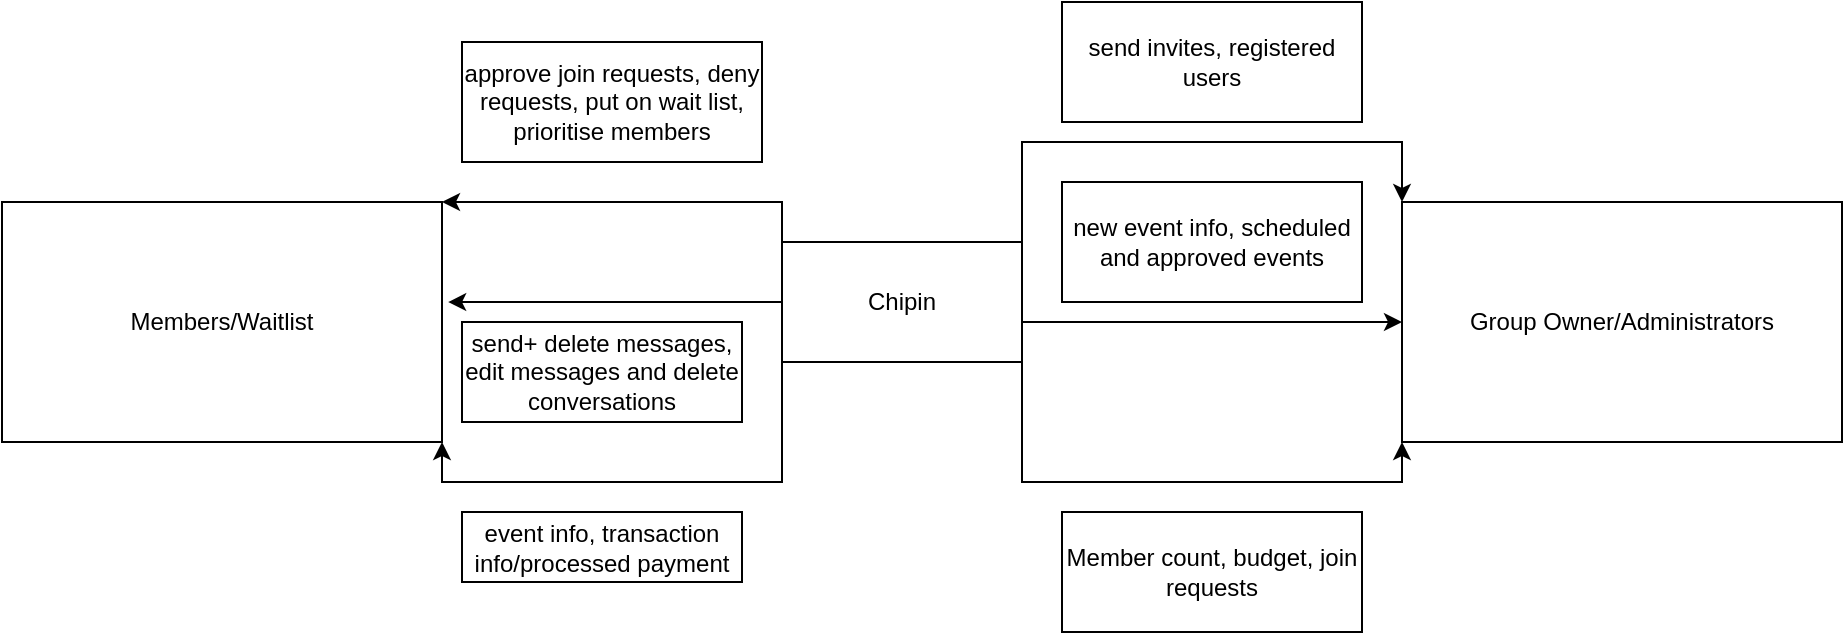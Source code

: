 <mxfile version="24.8.6">
  <diagram name="Page-1" id="pT-SfYbqfpbEG4hRFt4l">
    <mxGraphModel dx="1900" dy="734" grid="1" gridSize="10" guides="1" tooltips="1" connect="1" arrows="1" fold="1" page="1" pageScale="1" pageWidth="827" pageHeight="1169" math="0" shadow="0">
      <root>
        <mxCell id="0" />
        <mxCell id="1" parent="0" />
        <mxCell id="8UIpFuk8F8O8-YQnR-v7-4" style="edgeStyle=orthogonalEdgeStyle;rounded=0;orthogonalLoop=1;jettySize=auto;html=1;exitX=0;exitY=1;exitDx=0;exitDy=0;entryX=1;entryY=1;entryDx=0;entryDy=0;" edge="1" parent="1" source="8UIpFuk8F8O8-YQnR-v7-1" target="8UIpFuk8F8O8-YQnR-v7-2">
          <mxGeometry relative="1" as="geometry" />
        </mxCell>
        <mxCell id="8UIpFuk8F8O8-YQnR-v7-7" style="edgeStyle=orthogonalEdgeStyle;rounded=0;orthogonalLoop=1;jettySize=auto;html=1;exitX=0;exitY=0;exitDx=0;exitDy=0;entryX=1;entryY=0;entryDx=0;entryDy=0;" edge="1" parent="1" source="8UIpFuk8F8O8-YQnR-v7-1" target="8UIpFuk8F8O8-YQnR-v7-2">
          <mxGeometry relative="1" as="geometry" />
        </mxCell>
        <mxCell id="8UIpFuk8F8O8-YQnR-v7-9" style="edgeStyle=orthogonalEdgeStyle;rounded=0;orthogonalLoop=1;jettySize=auto;html=1;exitX=1;exitY=0;exitDx=0;exitDy=0;entryX=0;entryY=0;entryDx=0;entryDy=0;" edge="1" parent="1" source="8UIpFuk8F8O8-YQnR-v7-1" target="8UIpFuk8F8O8-YQnR-v7-3">
          <mxGeometry relative="1" as="geometry">
            <Array as="points">
              <mxPoint x="250" y="340" />
              <mxPoint x="440" y="340" />
            </Array>
          </mxGeometry>
        </mxCell>
        <mxCell id="8UIpFuk8F8O8-YQnR-v7-10" style="edgeStyle=orthogonalEdgeStyle;rounded=0;orthogonalLoop=1;jettySize=auto;html=1;exitX=1;exitY=1;exitDx=0;exitDy=0;entryX=0;entryY=1;entryDx=0;entryDy=0;" edge="1" parent="1" source="8UIpFuk8F8O8-YQnR-v7-1" target="8UIpFuk8F8O8-YQnR-v7-3">
          <mxGeometry relative="1" as="geometry" />
        </mxCell>
        <mxCell id="8UIpFuk8F8O8-YQnR-v7-11" style="edgeStyle=orthogonalEdgeStyle;rounded=0;orthogonalLoop=1;jettySize=auto;html=1;exitX=1;exitY=0.5;exitDx=0;exitDy=0;entryX=0;entryY=0.5;entryDx=0;entryDy=0;" edge="1" parent="1" source="8UIpFuk8F8O8-YQnR-v7-1" target="8UIpFuk8F8O8-YQnR-v7-3">
          <mxGeometry relative="1" as="geometry">
            <mxPoint x="360" y="420" as="targetPoint" />
            <Array as="points">
              <mxPoint x="250" y="430" />
            </Array>
          </mxGeometry>
        </mxCell>
        <mxCell id="8UIpFuk8F8O8-YQnR-v7-1" value="Chipin" style="rounded=0;whiteSpace=wrap;html=1;" vertex="1" parent="1">
          <mxGeometry x="130" y="390" width="120" height="60" as="geometry" />
        </mxCell>
        <mxCell id="8UIpFuk8F8O8-YQnR-v7-2" value="Members/Waitlist" style="rounded=0;whiteSpace=wrap;html=1;" vertex="1" parent="1">
          <mxGeometry x="-260" y="370" width="220" height="120" as="geometry" />
        </mxCell>
        <mxCell id="8UIpFuk8F8O8-YQnR-v7-3" value="Group Owner/Administrators" style="rounded=0;whiteSpace=wrap;html=1;" vertex="1" parent="1">
          <mxGeometry x="440" y="370" width="220" height="120" as="geometry" />
        </mxCell>
        <mxCell id="8UIpFuk8F8O8-YQnR-v7-6" value="event info, transaction info/processed payment" style="rounded=0;whiteSpace=wrap;html=1;" vertex="1" parent="1">
          <mxGeometry x="-30" y="525" width="140" height="35" as="geometry" />
        </mxCell>
        <mxCell id="8UIpFuk8F8O8-YQnR-v7-8" style="edgeStyle=orthogonalEdgeStyle;rounded=0;orthogonalLoop=1;jettySize=auto;html=1;exitX=0;exitY=0.5;exitDx=0;exitDy=0;entryX=1.014;entryY=0.417;entryDx=0;entryDy=0;entryPerimeter=0;" edge="1" parent="1" source="8UIpFuk8F8O8-YQnR-v7-1" target="8UIpFuk8F8O8-YQnR-v7-2">
          <mxGeometry relative="1" as="geometry" />
        </mxCell>
        <mxCell id="8UIpFuk8F8O8-YQnR-v7-12" value="send+ delete messages, edit messages and delete conversations" style="rounded=0;whiteSpace=wrap;html=1;" vertex="1" parent="1">
          <mxGeometry x="-30" y="430" width="140" height="50" as="geometry" />
        </mxCell>
        <mxCell id="8UIpFuk8F8O8-YQnR-v7-14" value="approve join requests, deny requests, put on wait list, prioritise members" style="rounded=0;whiteSpace=wrap;html=1;" vertex="1" parent="1">
          <mxGeometry x="-30" y="290" width="150" height="60" as="geometry" />
        </mxCell>
        <mxCell id="8UIpFuk8F8O8-YQnR-v7-15" value="send invites, registered users&lt;span style=&quot;color: rgba(0, 0, 0, 0); font-family: monospace; font-size: 0px; text-align: start; text-wrap-mode: nowrap;&quot;&gt;%3CmxGraphModel%3E%3Croot%3E%3CmxCell%20id%3D%220%22%2F%3E%3CmxCell%20id%3D%221%22%20parent%3D%220%22%2F%3E%3CmxCell%20id%3D%222%22%20value%3D%22approve%20join%20requests%2C%20deny%20requests%2C%20put%20on%20wait%20list%2C%20prioritise%20members%22%20style%3D%22rounded%3D0%3BwhiteSpace%3Dwrap%3Bhtml%3D1%3B%22%20vertex%3D%221%22%20parent%3D%221%22%3E%3CmxGeometry%20x%3D%22-30%22%20y%3D%22290%22%20width%3D%22150%22%20height%3D%2260%22%20as%3D%22geometry%22%2F%3E%3C%2FmxCell%3E%3C%2Froot%3E%3C%2FmxGraphModel%3E&lt;/span&gt;" style="rounded=0;whiteSpace=wrap;html=1;" vertex="1" parent="1">
          <mxGeometry x="270" y="270" width="150" height="60" as="geometry" />
        </mxCell>
        <mxCell id="8UIpFuk8F8O8-YQnR-v7-16" value="new event info, scheduled and approved events" style="rounded=0;whiteSpace=wrap;html=1;" vertex="1" parent="1">
          <mxGeometry x="270" y="360" width="150" height="60" as="geometry" />
        </mxCell>
        <mxCell id="8UIpFuk8F8O8-YQnR-v7-17" value="Member count, budget, join requests" style="rounded=0;whiteSpace=wrap;html=1;" vertex="1" parent="1">
          <mxGeometry x="270" y="525" width="150" height="60" as="geometry" />
        </mxCell>
      </root>
    </mxGraphModel>
  </diagram>
</mxfile>
